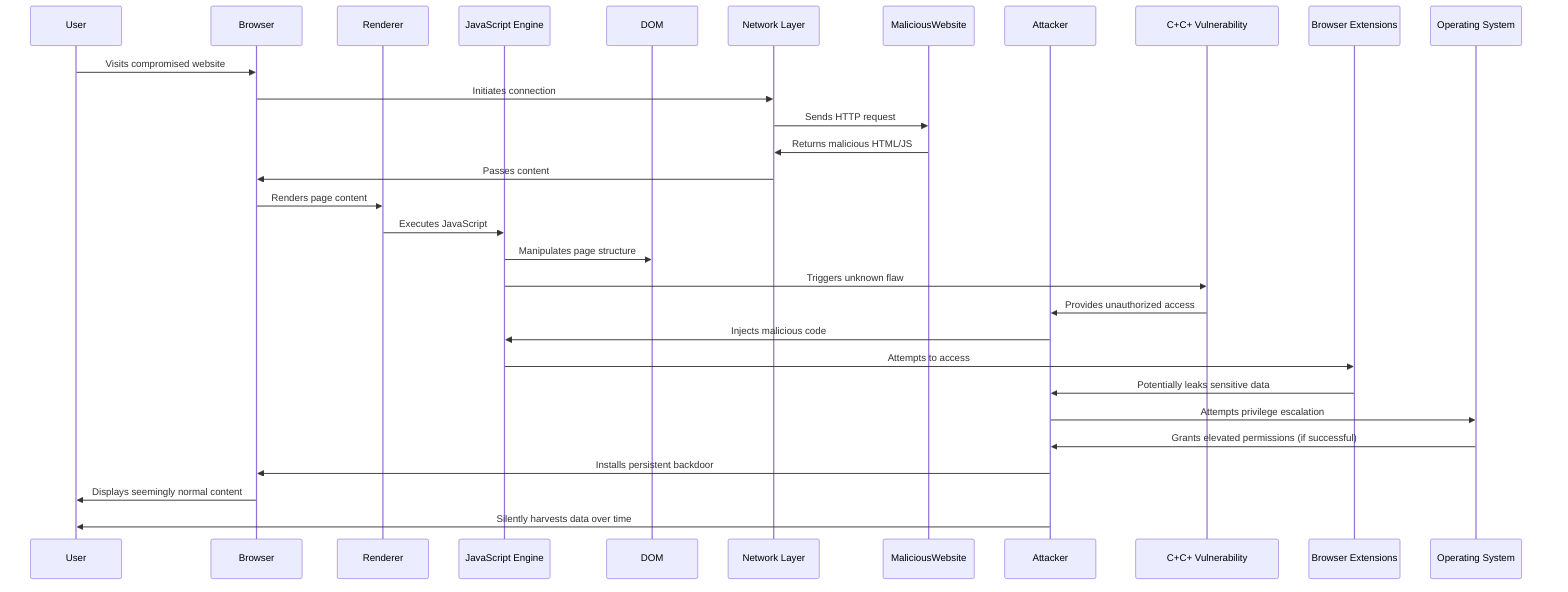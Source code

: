 sequenceDiagram
    participant User
    participant Browser
    participant Renderer
    participant JavaScript Engine
    participant DOM
    participant Network Layer
    participant MaliciousWebsite
    participant Attacker
    participant C#43;C#43; Vulnerability
    participant Browser Extensions
    participant Operating System

    User->>Browser: Visits compromised website
    Browser->>Network Layer: Initiates connection
    Network Layer->>MaliciousWebsite: Sends HTTP request
    MaliciousWebsite->>Network Layer: Returns malicious HTML/JS
    Network Layer->>Browser: Passes content
    Browser->>Renderer: Renders page content
    Renderer->>JavaScript Engine: Executes JavaScript
    JavaScript Engine->>DOM: Manipulates page structure
    JavaScript Engine->>C#43;C#43; Vulnerability: Triggers unknown flaw
    C#43;C#43; Vulnerability->>Attacker: Provides unauthorized access
    Attacker->>JavaScript Engine: Injects malicious code
    JavaScript Engine->>Browser Extensions: Attempts to access
    Browser Extensions->>Attacker: Potentially leaks sensitive data
    Attacker->>Operating System: Attempts privilege escalation
    Operating System->>Attacker: Grants elevated permissions (if successful)
    Attacker->>Browser: Installs persistent backdoor
    Browser->>User: Displays seemingly normal content
    Attacker->>User: Silently harvests data over time